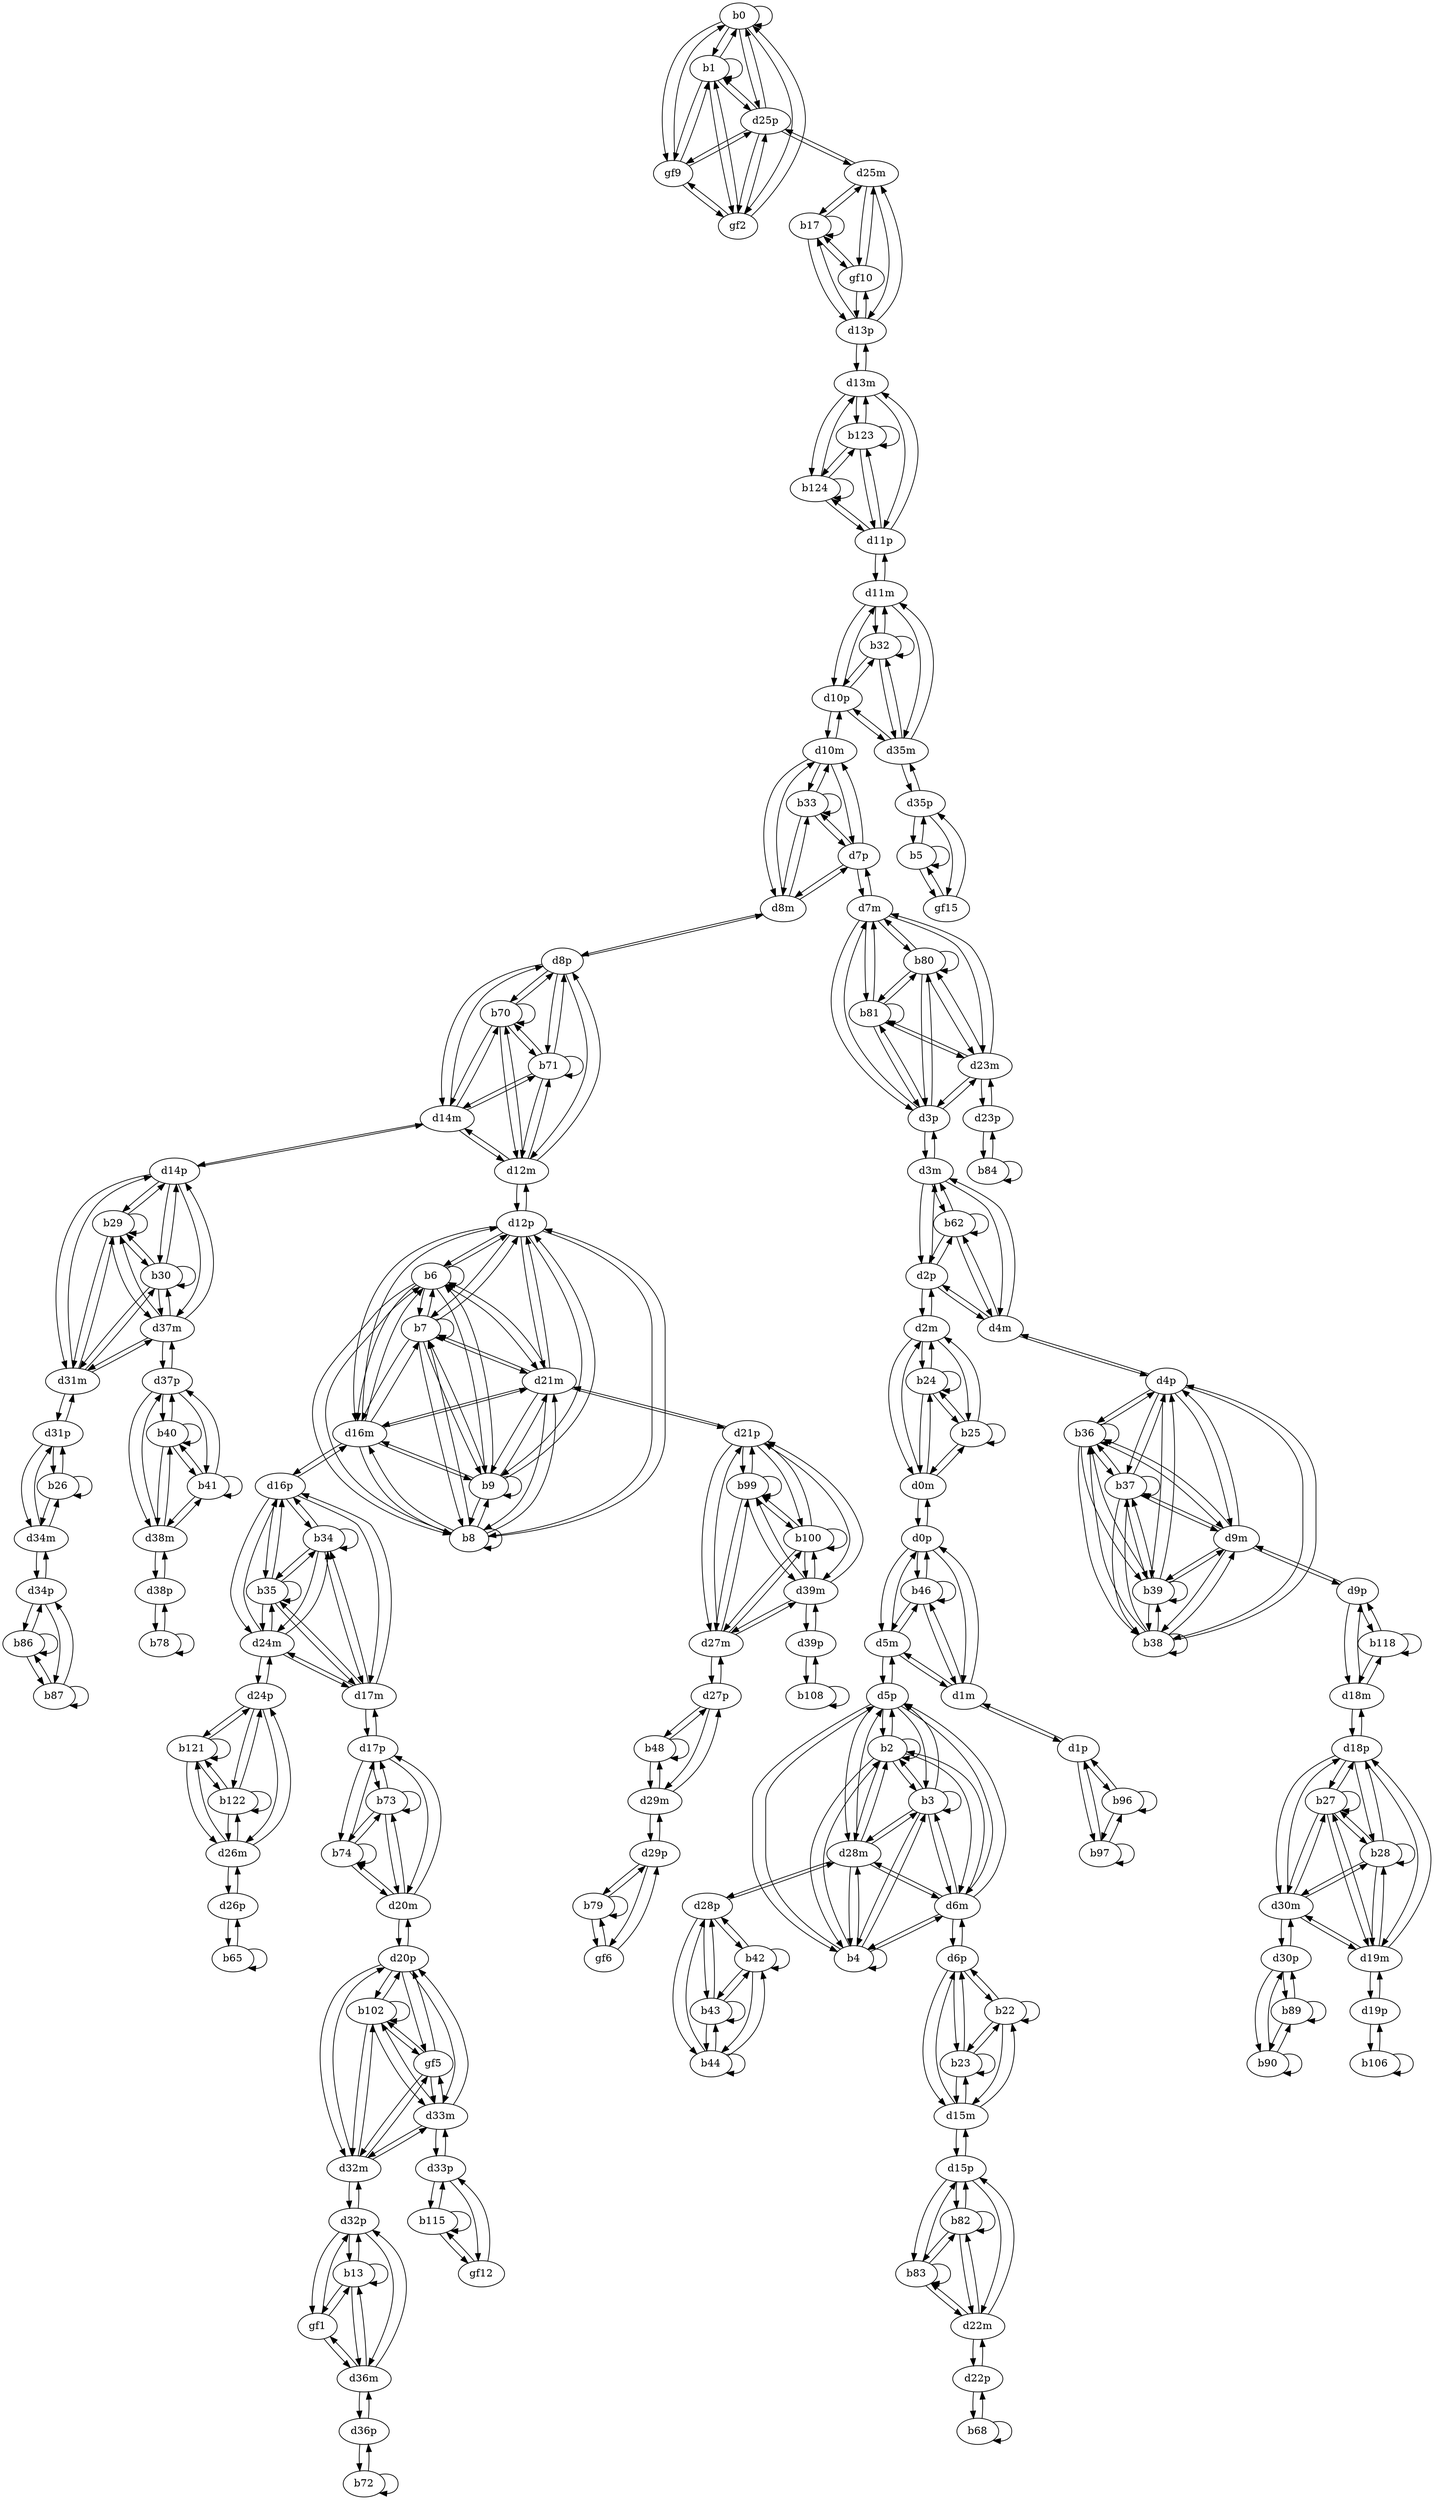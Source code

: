 digraph G {
  b0;
  b1;
  gf2;
  gf9;
  b2;
  b3;
  b4;
  b5;
  gf15;
  b6;
  b7;
  b8;
  b9;
  b13;
  gf1;
  b17;
  gf10;
  b22;
  b23;
  b24;
  b25;
  b26;
  b27;
  b28;
  b29;
  b30;
  b32;
  b33;
  b34;
  b35;
  b36;
  b37;
  b38;
  b39;
  b40;
  b41;
  b42;
  b43;
  b44;
  b46;
  b48;
  b62;
  b65;
  b68;
  b70;
  b71;
  b72;
  b73;
  b74;
  b78;
  b79;
  gf6;
  b80;
  b81;
  b82;
  b83;
  b84;
  b86;
  b87;
  b89;
  b90;
  b96;
  b97;
  b99;
  b100;
  b102;
  gf5;
  b106;
  b108;
  b115;
  gf12;
  b118;
  b121;
  b122;
  b123;
  b124;
  d0m;
  d0p;
  d1m;
  d1p;
  d2m;
  d2p;
  d3m;
  d3p;
  d4m;
  d4p;
  d5m;
  d5p;
  d6m;
  d6p;
  d7m;
  d7p;
  d8m;
  d8p;
  d9m;
  d9p;
  d10m;
  d10p;
  d11m;
  d11p;
  d12m;
  d12p;
  d13m;
  d13p;
  d14m;
  d14p;
  d15m;
  d15p;
  d16m;
  d16p;
  d17m;
  d17p;
  d18m;
  d18p;
  d19m;
  d19p;
  d20m;
  d20p;
  d21m;
  d21p;
  d22m;
  d22p;
  d23m;
  d23p;
  d24m;
  d24p;
  d25m;
  d25p;
  d26m;
  d26p;
  d27m;
  d27p;
  d28m;
  d28p;
  d29m;
  d29p;
  d30m;
  d30p;
  d31m;
  d31p;
  d32m;
  d32p;
  d33m;
  d33p;
  d34m;
  d34p;
  d35m;
  d35p;
  d36m;
  d36p;
  d37m;
  d37p;
  d38m;
  d38p;
  d39m;
  d39p;
  b0 -> b0;
  b0 -> b1;
  b0 -> gf2;
  b0 -> gf9;
  b1 -> b0;
  b1 -> b1;
  b1 -> gf2;
  b1 -> gf9;
  gf2 -> b0;
  gf2 -> b1;
  gf2 -> gf9;
  gf9 -> b0;
  gf9 -> b1;
  gf9 -> gf2;
  b2 -> b2;
  b2 -> b3;
  b2 -> b4;
  b3 -> b2;
  b3 -> b3;
  b3 -> b4;
  b4 -> b2;
  b4 -> b3;
  b4 -> b4;
  b5 -> b5;
  b5 -> gf15;
  gf15 -> b5;
  b6 -> b6;
  b6 -> b7;
  b6 -> b8;
  b6 -> b9;
  b7 -> b6;
  b7 -> b7;
  b7 -> b8;
  b7 -> b9;
  b8 -> b6;
  b8 -> b7;
  b8 -> b8;
  b8 -> b9;
  b9 -> b6;
  b9 -> b7;
  b9 -> b8;
  b9 -> b9;
  b13 -> b13;
  b13 -> gf1;
  gf1 -> b13;
  b17 -> b17;
  b17 -> gf10;
  gf10 -> b17;
  b22 -> b22;
  b22 -> b23;
  b23 -> b22;
  b23 -> b23;
  b24 -> b24;
  b24 -> b25;
  b25 -> b24;
  b25 -> b25;
  b26 -> b26;
  b27 -> b27;
  b27 -> b28;
  b28 -> b27;
  b28 -> b28;
  b29 -> b29;
  b29 -> b30;
  b30 -> b29;
  b30 -> b30;
  b32 -> b32;
  b33 -> b33;
  b34 -> b34;
  b34 -> b35;
  b35 -> b34;
  b35 -> b35;
  b36 -> b36;
  b36 -> b37;
  b36 -> b38;
  b36 -> b39;
  b37 -> b36;
  b37 -> b37;
  b37 -> b38;
  b37 -> b39;
  b38 -> b36;
  b38 -> b37;
  b38 -> b38;
  b38 -> b39;
  b39 -> b36;
  b39 -> b37;
  b39 -> b38;
  b39 -> b39;
  b40 -> b40;
  b40 -> b41;
  b41 -> b40;
  b41 -> b41;
  b42 -> b42;
  b42 -> b43;
  b42 -> b44;
  b43 -> b42;
  b43 -> b43;
  b43 -> b44;
  b44 -> b42;
  b44 -> b43;
  b44 -> b44;
  b46 -> b46;
  b48 -> b48;
  b62 -> b62;
  b65 -> b65;
  b68 -> b68;
  b70 -> b70;
  b70 -> b71;
  b71 -> b70;
  b71 -> b71;
  b72 -> b72;
  b73 -> b73;
  b73 -> b74;
  b74 -> b73;
  b74 -> b74;
  b78 -> b78;
  b79 -> b79;
  b79 -> gf6;
  gf6 -> b79;
  b80 -> b80;
  b80 -> b81;
  b81 -> b80;
  b81 -> b81;
  b82 -> b82;
  b82 -> b83;
  b83 -> b82;
  b83 -> b83;
  b84 -> b84;
  b86 -> b86;
  b86 -> b87;
  b87 -> b86;
  b87 -> b87;
  b89 -> b89;
  b89 -> b90;
  b90 -> b89;
  b90 -> b90;
  b96 -> b96;
  b96 -> b97;
  b97 -> b96;
  b97 -> b97;
  b99 -> b99;
  b99 -> b100;
  b100 -> b99;
  b100 -> b100;
  b102 -> b102;
  b102 -> gf5;
  gf5 -> b102;
  b106 -> b106;
  b108 -> b108;
  b115 -> b115;
  b115 -> gf12;
  gf12 -> b115;
  b118 -> b118;
  b121 -> b121;
  b121 -> b122;
  b122 -> b121;
  b122 -> b122;
  b123 -> b123;
  b123 -> b124;
  b124 -> b123;
  b124 -> b124;
  d0m -> d0p;
  d0p -> d0m;
  b24 -> d0m;
  d0m -> b24;
  b25 -> d0m;
  d0m -> b25;
  b46 -> d0p;
  d0p -> b46;
  d1m -> d1p;
  d1p -> d1m;
  b46 -> d1m;
  d1m -> b46;
  b96 -> d1p;
  d1p -> b96;
  b97 -> d1p;
  d1p -> b97;
  d2m -> d2p;
  d2p -> d2m;
  b24 -> d2m;
  d2m -> b24;
  b25 -> d2m;
  d2m -> b25;
  b62 -> d2p;
  d2p -> b62;
  d3m -> d3p;
  d3p -> d3m;
  b62 -> d3m;
  d3m -> b62;
  b80 -> d3p;
  d3p -> b80;
  b81 -> d3p;
  d3p -> b81;
  d4m -> d4p;
  d4p -> d4m;
  b62 -> d4m;
  d4m -> b62;
  b36 -> d4p;
  d4p -> b36;
  b37 -> d4p;
  d4p -> b37;
  b38 -> d4p;
  d4p -> b38;
  b39 -> d4p;
  d4p -> b39;
  d5m -> d5p;
  d5p -> d5m;
  b46 -> d5m;
  d5m -> b46;
  b2 -> d5p;
  d5p -> b2;
  b3 -> d5p;
  d5p -> b3;
  b4 -> d5p;
  d5p -> b4;
  d6m -> d6p;
  d6p -> d6m;
  b2 -> d6m;
  d6m -> b2;
  b3 -> d6m;
  d6m -> b3;
  b4 -> d6m;
  d6m -> b4;
  b22 -> d6p;
  d6p -> b22;
  b23 -> d6p;
  d6p -> b23;
  d7m -> d7p;
  d7p -> d7m;
  b80 -> d7m;
  d7m -> b80;
  b81 -> d7m;
  d7m -> b81;
  b33 -> d7p;
  d7p -> b33;
  d8m -> d8p;
  d8p -> d8m;
  b33 -> d8m;
  d8m -> b33;
  b70 -> d8p;
  d8p -> b70;
  b71 -> d8p;
  d8p -> b71;
  d9m -> d9p;
  d9p -> d9m;
  b36 -> d9m;
  d9m -> b36;
  b37 -> d9m;
  d9m -> b37;
  b38 -> d9m;
  d9m -> b38;
  b39 -> d9m;
  d9m -> b39;
  b118 -> d9p;
  d9p -> b118;
  d10m -> d10p;
  d10p -> d10m;
  b33 -> d10m;
  d10m -> b33;
  b32 -> d10p;
  d10p -> b32;
  d11m -> d11p;
  d11p -> d11m;
  b32 -> d11m;
  d11m -> b32;
  b123 -> d11p;
  d11p -> b123;
  b124 -> d11p;
  d11p -> b124;
  d12m -> d12p;
  d12p -> d12m;
  b70 -> d12m;
  d12m -> b70;
  b71 -> d12m;
  d12m -> b71;
  b6 -> d12p;
  d12p -> b6;
  b7 -> d12p;
  d12p -> b7;
  b8 -> d12p;
  d12p -> b8;
  b9 -> d12p;
  d12p -> b9;
  d13m -> d13p;
  d13p -> d13m;
  b123 -> d13m;
  d13m -> b123;
  b124 -> d13m;
  d13m -> b124;
  b17 -> d13p;
  d13p -> b17;
  gf10 -> d13p;
  d13p -> gf10;
  d14m -> d14p;
  d14p -> d14m;
  b70 -> d14m;
  d14m -> b70;
  b71 -> d14m;
  d14m -> b71;
  b29 -> d14p;
  d14p -> b29;
  b30 -> d14p;
  d14p -> b30;
  d15m -> d15p;
  d15p -> d15m;
  b22 -> d15m;
  d15m -> b22;
  b23 -> d15m;
  d15m -> b23;
  b82 -> d15p;
  d15p -> b82;
  b83 -> d15p;
  d15p -> b83;
  d16m -> d16p;
  d16p -> d16m;
  b6 -> d16m;
  d16m -> b6;
  b7 -> d16m;
  d16m -> b7;
  b8 -> d16m;
  d16m -> b8;
  b9 -> d16m;
  d16m -> b9;
  b34 -> d16p;
  d16p -> b34;
  b35 -> d16p;
  d16p -> b35;
  d17m -> d17p;
  d17p -> d17m;
  b34 -> d17m;
  d17m -> b34;
  b35 -> d17m;
  d17m -> b35;
  b73 -> d17p;
  d17p -> b73;
  b74 -> d17p;
  d17p -> b74;
  d18m -> d18p;
  d18p -> d18m;
  b118 -> d18m;
  d18m -> b118;
  b27 -> d18p;
  d18p -> b27;
  b28 -> d18p;
  d18p -> b28;
  d19m -> d19p;
  d19p -> d19m;
  b27 -> d19m;
  d19m -> b27;
  b28 -> d19m;
  d19m -> b28;
  b106 -> d19p;
  d19p -> b106;
  d20m -> d20p;
  d20p -> d20m;
  b73 -> d20m;
  d20m -> b73;
  b74 -> d20m;
  d20m -> b74;
  b102 -> d20p;
  d20p -> b102;
  gf5 -> d20p;
  d20p -> gf5;
  d21m -> d21p;
  d21p -> d21m;
  b6 -> d21m;
  d21m -> b6;
  b7 -> d21m;
  d21m -> b7;
  b8 -> d21m;
  d21m -> b8;
  b9 -> d21m;
  d21m -> b9;
  b99 -> d21p;
  d21p -> b99;
  b100 -> d21p;
  d21p -> b100;
  d22m -> d22p;
  d22p -> d22m;
  b82 -> d22m;
  d22m -> b82;
  b83 -> d22m;
  d22m -> b83;
  b68 -> d22p;
  d22p -> b68;
  d23m -> d23p;
  d23p -> d23m;
  b80 -> d23m;
  d23m -> b80;
  b81 -> d23m;
  d23m -> b81;
  b84 -> d23p;
  d23p -> b84;
  d24m -> d24p;
  d24p -> d24m;
  b34 -> d24m;
  d24m -> b34;
  b35 -> d24m;
  d24m -> b35;
  b121 -> d24p;
  d24p -> b121;
  b122 -> d24p;
  d24p -> b122;
  d25m -> d25p;
  d25p -> d25m;
  b17 -> d25m;
  d25m -> b17;
  gf10 -> d25m;
  d25m -> gf10;
  b0 -> d25p;
  d25p -> b0;
  b1 -> d25p;
  d25p -> b1;
  gf2 -> d25p;
  d25p -> gf2;
  gf9 -> d25p;
  d25p -> gf9;
  d26m -> d26p;
  d26p -> d26m;
  b121 -> d26m;
  d26m -> b121;
  b122 -> d26m;
  d26m -> b122;
  b65 -> d26p;
  d26p -> b65;
  d27m -> d27p;
  d27p -> d27m;
  b99 -> d27m;
  d27m -> b99;
  b100 -> d27m;
  d27m -> b100;
  b48 -> d27p;
  d27p -> b48;
  d28m -> d28p;
  d28p -> d28m;
  b2 -> d28m;
  d28m -> b2;
  b3 -> d28m;
  d28m -> b3;
  b4 -> d28m;
  d28m -> b4;
  b42 -> d28p;
  d28p -> b42;
  b43 -> d28p;
  d28p -> b43;
  b44 -> d28p;
  d28p -> b44;
  d29m -> d29p;
  d29p -> d29m;
  b48 -> d29m;
  d29m -> b48;
  b79 -> d29p;
  d29p -> b79;
  gf6 -> d29p;
  d29p -> gf6;
  d30m -> d30p;
  d30p -> d30m;
  b27 -> d30m;
  d30m -> b27;
  b28 -> d30m;
  d30m -> b28;
  b89 -> d30p;
  d30p -> b89;
  b90 -> d30p;
  d30p -> b90;
  d31m -> d31p;
  d31p -> d31m;
  b29 -> d31m;
  d31m -> b29;
  b30 -> d31m;
  d31m -> b30;
  b26 -> d31p;
  d31p -> b26;
  d32m -> d32p;
  d32p -> d32m;
  b102 -> d32m;
  d32m -> b102;
  gf5 -> d32m;
  d32m -> gf5;
  b13 -> d32p;
  d32p -> b13;
  gf1 -> d32p;
  d32p -> gf1;
  d33m -> d33p;
  d33p -> d33m;
  b102 -> d33m;
  d33m -> b102;
  gf5 -> d33m;
  d33m -> gf5;
  b115 -> d33p;
  d33p -> b115;
  gf12 -> d33p;
  d33p -> gf12;
  d34m -> d34p;
  d34p -> d34m;
  b26 -> d34m;
  d34m -> b26;
  b86 -> d34p;
  d34p -> b86;
  b87 -> d34p;
  d34p -> b87;
  d35m -> d35p;
  d35p -> d35m;
  b32 -> d35m;
  d35m -> b32;
  b5 -> d35p;
  d35p -> b5;
  gf15 -> d35p;
  d35p -> gf15;
  d36m -> d36p;
  d36p -> d36m;
  b13 -> d36m;
  d36m -> b13;
  gf1 -> d36m;
  d36m -> gf1;
  b72 -> d36p;
  d36p -> b72;
  d37m -> d37p;
  d37p -> d37m;
  b29 -> d37m;
  d37m -> b29;
  b30 -> d37m;
  d37m -> b30;
  b40 -> d37p;
  d37p -> b40;
  b41 -> d37p;
  d37p -> b41;
  d38m -> d38p;
  d38p -> d38m;
  b40 -> d38m;
  d38m -> b40;
  b41 -> d38m;
  d38m -> b41;
  b78 -> d38p;
  d38p -> b78;
  d39m -> d39p;
  d39p -> d39m;
  b99 -> d39m;
  d39m -> b99;
  b100 -> d39m;
  d39m -> b100;
  b108 -> d39p;
  d39p -> b108;
  d5p -> d6m;
  d5p -> d28m;
  d6m -> d5p;
  d6m -> d28m;
  d28m -> d5p;
  d28m -> d6m;
  d12p -> d16m;
  d12p -> d21m;
  d16m -> d12p;
  d16m -> d21m;
  d21m -> d12p;
  d21m -> d16m;
  d32p -> d36m;
  d36m -> d32p;
  d13p -> d25m;
  d25m -> d13p;
  d6p -> d15m;
  d15m -> d6p;
  d0m -> d2m;
  d2m -> d0m;
  d31p -> d34m;
  d34m -> d31p;
  d18p -> d19m;
  d18p -> d30m;
  d19m -> d18p;
  d19m -> d30m;
  d30m -> d18p;
  d30m -> d19m;
  d14p -> d31m;
  d14p -> d37m;
  d31m -> d14p;
  d31m -> d37m;
  d37m -> d14p;
  d37m -> d31m;
  d10p -> d11m;
  d10p -> d35m;
  d11m -> d10p;
  d11m -> d35m;
  d35m -> d10p;
  d35m -> d11m;
  d7p -> d8m;
  d7p -> d10m;
  d8m -> d7p;
  d8m -> d10m;
  d10m -> d7p;
  d10m -> d8m;
  d16p -> d17m;
  d16p -> d24m;
  d17m -> d16p;
  d17m -> d24m;
  d24m -> d16p;
  d24m -> d17m;
  d4p -> d9m;
  d9m -> d4p;
  d37p -> d38m;
  d38m -> d37p;
  d0p -> d1m;
  d0p -> d5m;
  d1m -> d0p;
  d1m -> d5m;
  d5m -> d0p;
  d5m -> d1m;
  d27p -> d29m;
  d29m -> d27p;
  d2p -> d3m;
  d2p -> d4m;
  d3m -> d2p;
  d3m -> d4m;
  d4m -> d2p;
  d4m -> d3m;
  d8p -> d12m;
  d8p -> d14m;
  d12m -> d8p;
  d12m -> d14m;
  d14m -> d8p;
  d14m -> d12m;
  d17p -> d20m;
  d20m -> d17p;
  d3p -> d7m;
  d3p -> d23m;
  d7m -> d3p;
  d7m -> d23m;
  d23m -> d3p;
  d23m -> d7m;
  d15p -> d22m;
  d22m -> d15p;
  d21p -> d27m;
  d21p -> d39m;
  d27m -> d21p;
  d27m -> d39m;
  d39m -> d21p;
  d39m -> d27m;
  d20p -> d32m;
  d20p -> d33m;
  d32m -> d20p;
  d32m -> d33m;
  d33m -> d20p;
  d33m -> d32m;
  d9p -> d18m;
  d18m -> d9p;
  d24p -> d26m;
  d26m -> d24p;
  d11p -> d13m;
  d13m -> d11p;
}
